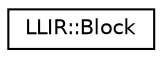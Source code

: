 digraph "Graphical Class Hierarchy"
{
 // LATEX_PDF_SIZE
  edge [fontname="Helvetica",fontsize="10",labelfontname="Helvetica",labelfontsize="10"];
  node [fontname="Helvetica",fontsize="10",shape=record];
  rankdir="LR";
  Node0 [label="LLIR::Block",height=0.2,width=0.4,color="black", fillcolor="white", style="filled",URL="$classLLIR_1_1Block.html",tooltip="Represents a basic block in LLIR."];
}
